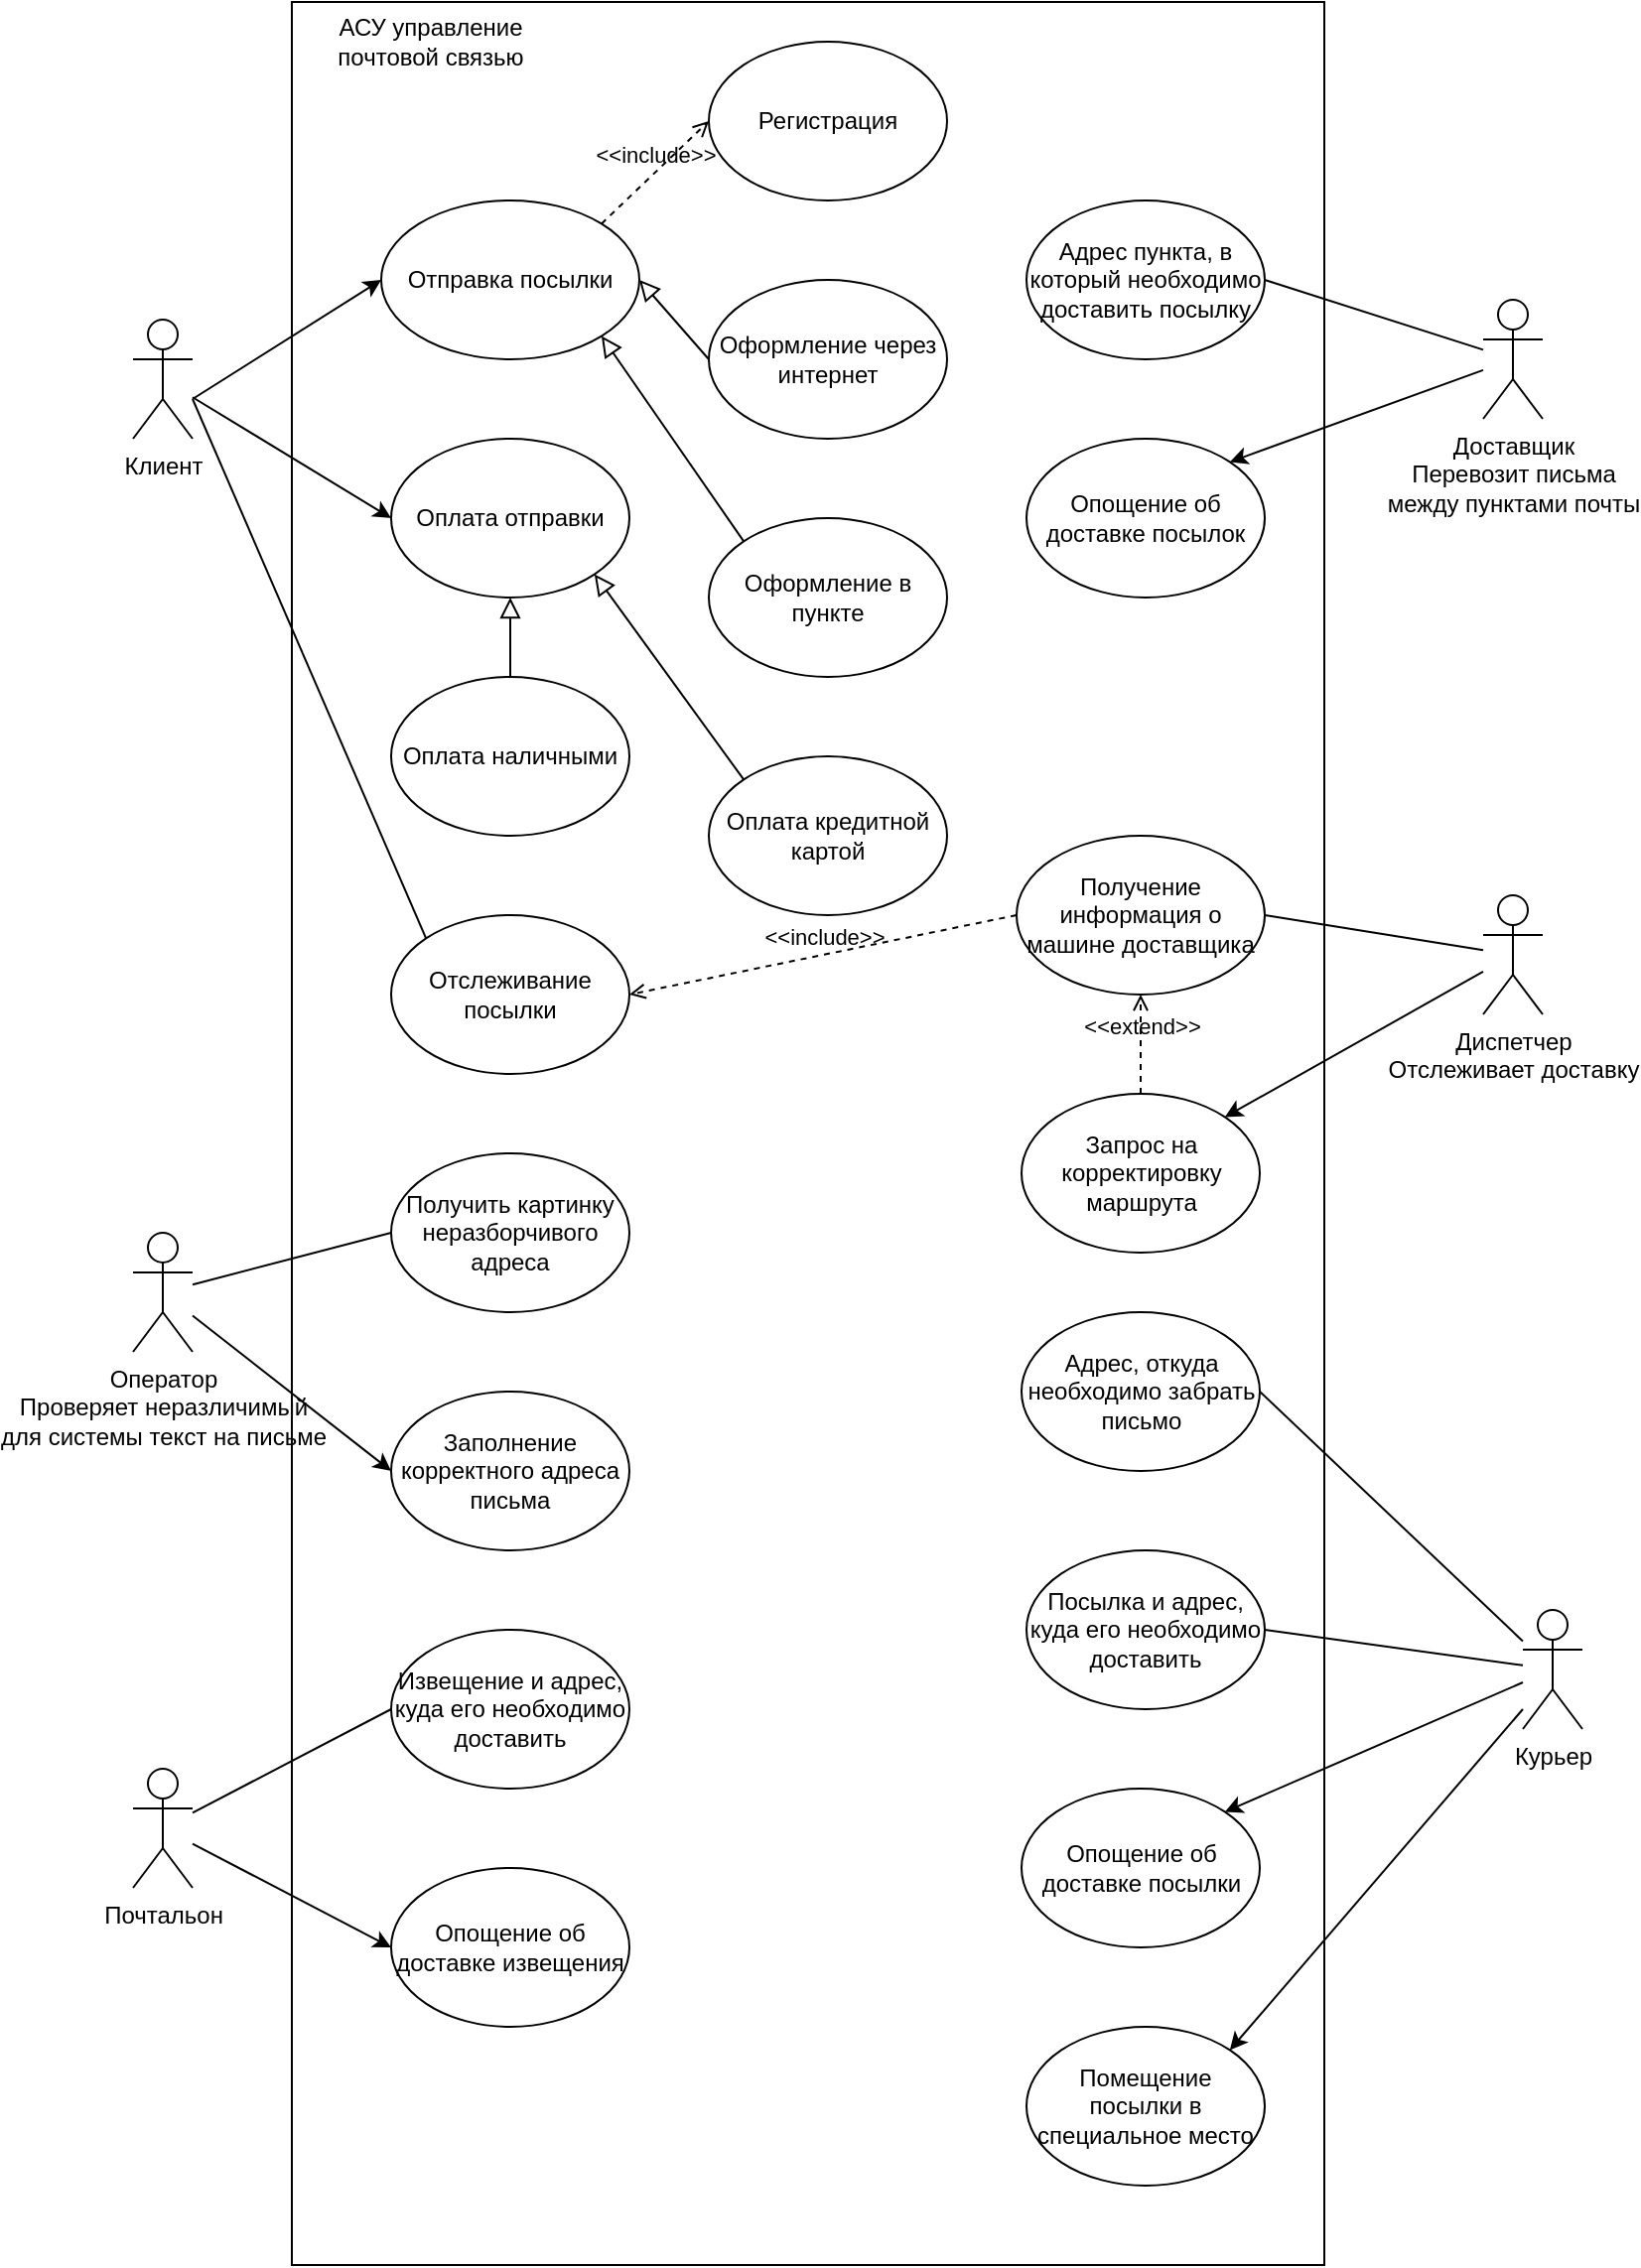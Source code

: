 <mxfile version="20.8.16" type="device"><diagram name="Страница 1" id="CVHaOsbgxStij32LNAK4"><mxGraphModel dx="2048" dy="717" grid="1" gridSize="10" guides="1" tooltips="1" connect="1" arrows="1" fold="1" page="1" pageScale="1" pageWidth="827" pageHeight="1169" math="0" shadow="0"><root><mxCell id="0"/><mxCell id="1" parent="0"/><mxCell id="6eZnhn-iy0bkUFBAQUW7-1" value="Клиент" style="shape=umlActor;verticalLabelPosition=bottom;verticalAlign=top;html=1;" parent="1" vertex="1"><mxGeometry x="-410" y="180" width="30" height="60" as="geometry"/></mxCell><mxCell id="6eZnhn-iy0bkUFBAQUW7-4" value="Доставщик&lt;br&gt;Перевозит письма &lt;br&gt;между пунктами почты" style="shape=umlActor;verticalLabelPosition=bottom;verticalAlign=top;html=1;" parent="1" vertex="1"><mxGeometry x="270" y="170" width="30" height="60" as="geometry"/></mxCell><mxCell id="6eZnhn-iy0bkUFBAQUW7-5" value="Диспетчер&lt;br&gt;Отслеживает доставку" style="shape=umlActor;verticalLabelPosition=bottom;verticalAlign=top;html=1;" parent="1" vertex="1"><mxGeometry x="270" y="470" width="30" height="60" as="geometry"/></mxCell><mxCell id="6eZnhn-iy0bkUFBAQUW7-6" value="Курьер" style="shape=umlActor;verticalLabelPosition=bottom;verticalAlign=top;html=1;" parent="1" vertex="1"><mxGeometry x="290" y="830" width="30" height="60" as="geometry"/></mxCell><mxCell id="6eZnhn-iy0bkUFBAQUW7-7" value="Почтальон" style="shape=umlActor;verticalLabelPosition=bottom;verticalAlign=top;html=1;" parent="1" vertex="1"><mxGeometry x="-410" y="910" width="30" height="60" as="geometry"/></mxCell><mxCell id="6eZnhn-iy0bkUFBAQUW7-8" value="Оператор&lt;br&gt;Проверяет неразличимый&lt;br&gt;для системы текст на письме" style="shape=umlActor;verticalLabelPosition=bottom;verticalAlign=top;html=1;" parent="1" vertex="1"><mxGeometry x="-410" y="640" width="30" height="60" as="geometry"/></mxCell><mxCell id="6eZnhn-iy0bkUFBAQUW7-9" value="" style="html=1;fillColor=none;" parent="1" vertex="1"><mxGeometry x="-330" y="20" width="520" height="1140" as="geometry"/></mxCell><mxCell id="6eZnhn-iy0bkUFBAQUW7-11" value="Отслеживание посылки" style="ellipse;whiteSpace=wrap;html=1;" parent="1" vertex="1"><mxGeometry x="-280" y="480" width="120" height="80" as="geometry"/></mxCell><mxCell id="6eZnhn-iy0bkUFBAQUW7-12" value="Заполнение корректного адреса письма" style="ellipse;whiteSpace=wrap;html=1;" parent="1" vertex="1"><mxGeometry x="-280" y="720" width="120" height="80" as="geometry"/></mxCell><mxCell id="6eZnhn-iy0bkUFBAQUW7-13" value="Запрос на корректировку маршрута" style="ellipse;whiteSpace=wrap;html=1;" parent="1" vertex="1"><mxGeometry x="37.5" y="570" width="120" height="80" as="geometry"/></mxCell><mxCell id="6eZnhn-iy0bkUFBAQUW7-14" value="Адрес пункта, в который необходимо доставить посылку" style="ellipse;whiteSpace=wrap;html=1;" parent="1" vertex="1"><mxGeometry x="40" y="120" width="120" height="80" as="geometry"/></mxCell><mxCell id="6eZnhn-iy0bkUFBAQUW7-16" value="Посылка и адрес, куда его необходимо доставить" style="ellipse;whiteSpace=wrap;html=1;" parent="1" vertex="1"><mxGeometry x="40" y="800" width="120" height="80" as="geometry"/></mxCell><mxCell id="6eZnhn-iy0bkUFBAQUW7-17" value="Адрес, откуда необходимо забрать письмо" style="ellipse;whiteSpace=wrap;html=1;" parent="1" vertex="1"><mxGeometry x="37.5" y="680" width="120" height="80" as="geometry"/></mxCell><mxCell id="6eZnhn-iy0bkUFBAQUW7-18" value="Извещение и адрес, куда его необходимо доставить" style="ellipse;whiteSpace=wrap;html=1;" parent="1" vertex="1"><mxGeometry x="-280" y="840" width="120" height="80" as="geometry"/></mxCell><mxCell id="6eZnhn-iy0bkUFBAQUW7-19" value="Получить картинку неразборчивого адреса" style="ellipse;whiteSpace=wrap;html=1;" parent="1" vertex="1"><mxGeometry x="-280" y="600" width="120" height="80" as="geometry"/></mxCell><mxCell id="6eZnhn-iy0bkUFBAQUW7-21" value="Отправка посылки" style="ellipse;whiteSpace=wrap;html=1;" parent="1" vertex="1"><mxGeometry x="-285" y="120" width="130" height="80" as="geometry"/></mxCell><mxCell id="6eZnhn-iy0bkUFBAQUW7-22" value="Оплата отправки" style="ellipse;whiteSpace=wrap;html=1;" parent="1" vertex="1"><mxGeometry x="-280" y="240" width="120" height="80" as="geometry"/></mxCell><mxCell id="6eZnhn-iy0bkUFBAQUW7-23" value="Оплата наличными" style="ellipse;whiteSpace=wrap;html=1;" parent="1" vertex="1"><mxGeometry x="-280" y="360" width="120" height="80" as="geometry"/></mxCell><mxCell id="6eZnhn-iy0bkUFBAQUW7-24" value="Оплата кредитной картой" style="ellipse;whiteSpace=wrap;html=1;" parent="1" vertex="1"><mxGeometry x="-120" y="400" width="120" height="80" as="geometry"/></mxCell><mxCell id="6eZnhn-iy0bkUFBAQUW7-26" value="Оформление через интернет" style="ellipse;whiteSpace=wrap;html=1;" parent="1" vertex="1"><mxGeometry x="-120" y="160" width="120" height="80" as="geometry"/></mxCell><mxCell id="6eZnhn-iy0bkUFBAQUW7-27" value="Оформление в пункте" style="ellipse;whiteSpace=wrap;html=1;" parent="1" vertex="1"><mxGeometry x="-120" y="280" width="120" height="80" as="geometry"/></mxCell><mxCell id="6eZnhn-iy0bkUFBAQUW7-28" value="Регистрация" style="ellipse;whiteSpace=wrap;html=1;" parent="1" vertex="1"><mxGeometry x="-120" y="40" width="120" height="80" as="geometry"/></mxCell><mxCell id="6eZnhn-iy0bkUFBAQUW7-36" value="&amp;lt;&amp;lt;include&amp;gt;&amp;gt;" style="html=1;verticalAlign=bottom;labelBackgroundColor=none;endArrow=open;endFill=0;dashed=1;rounded=0;exitX=1;exitY=0;exitDx=0;exitDy=0;entryX=0;entryY=0.5;entryDx=0;entryDy=0;" parent="1" source="6eZnhn-iy0bkUFBAQUW7-21" target="6eZnhn-iy0bkUFBAQUW7-28" edge="1"><mxGeometry width="160" relative="1" as="geometry"><mxPoint x="-70" y="230" as="sourcePoint"/><mxPoint x="-50" y="130" as="targetPoint"/></mxGeometry></mxCell><mxCell id="6eZnhn-iy0bkUFBAQUW7-38" value="" style="endArrow=block;html=1;rounded=0;align=center;verticalAlign=bottom;endFill=0;labelBackgroundColor=none;endSize=8;exitX=0.5;exitY=0;exitDx=0;exitDy=0;entryX=0.5;entryY=1;entryDx=0;entryDy=0;" parent="1" source="6eZnhn-iy0bkUFBAQUW7-23" target="6eZnhn-iy0bkUFBAQUW7-22" edge="1"><mxGeometry relative="1" as="geometry"><mxPoint x="50" y="250" as="sourcePoint"/><mxPoint x="210" y="250" as="targetPoint"/><Array as="points"/></mxGeometry></mxCell><mxCell id="6eZnhn-iy0bkUFBAQUW7-39" value="" style="resizable=0;html=1;align=center;verticalAlign=top;labelBackgroundColor=none;" parent="6eZnhn-iy0bkUFBAQUW7-38" connectable="0" vertex="1"><mxGeometry relative="1" as="geometry"/></mxCell><mxCell id="6eZnhn-iy0bkUFBAQUW7-40" value="" style="endArrow=block;html=1;rounded=0;align=center;verticalAlign=bottom;endFill=0;labelBackgroundColor=none;endSize=8;entryX=1;entryY=1;entryDx=0;entryDy=0;exitX=0;exitY=0;exitDx=0;exitDy=0;" parent="1" source="6eZnhn-iy0bkUFBAQUW7-24" target="6eZnhn-iy0bkUFBAQUW7-22" edge="1"><mxGeometry relative="1" as="geometry"><mxPoint x="60.0" y="260" as="sourcePoint"/><mxPoint x="220.0" y="260" as="targetPoint"/><Array as="points"/></mxGeometry></mxCell><mxCell id="6eZnhn-iy0bkUFBAQUW7-41" value="" style="resizable=0;html=1;align=center;verticalAlign=top;labelBackgroundColor=none;" parent="6eZnhn-iy0bkUFBAQUW7-40" connectable="0" vertex="1"><mxGeometry relative="1" as="geometry"/></mxCell><mxCell id="6eZnhn-iy0bkUFBAQUW7-42" value="" style="endArrow=block;html=1;rounded=0;align=center;verticalAlign=bottom;endFill=0;labelBackgroundColor=none;endSize=8;entryX=1;entryY=1;entryDx=0;entryDy=0;exitX=0;exitY=0;exitDx=0;exitDy=0;" parent="1" source="6eZnhn-iy0bkUFBAQUW7-27" target="6eZnhn-iy0bkUFBAQUW7-21" edge="1"><mxGeometry relative="1" as="geometry"><mxPoint x="70.0" y="270" as="sourcePoint"/><mxPoint x="230.0" y="270" as="targetPoint"/><Array as="points"/></mxGeometry></mxCell><mxCell id="6eZnhn-iy0bkUFBAQUW7-43" value="" style="resizable=0;html=1;align=center;verticalAlign=top;labelBackgroundColor=none;" parent="6eZnhn-iy0bkUFBAQUW7-42" connectable="0" vertex="1"><mxGeometry relative="1" as="geometry"/></mxCell><mxCell id="6eZnhn-iy0bkUFBAQUW7-44" value="" style="endArrow=block;html=1;rounded=0;align=center;verticalAlign=bottom;endFill=0;labelBackgroundColor=none;endSize=8;entryX=1;entryY=0.5;entryDx=0;entryDy=0;exitX=0;exitY=0.5;exitDx=0;exitDy=0;" parent="1" source="6eZnhn-iy0bkUFBAQUW7-26" target="6eZnhn-iy0bkUFBAQUW7-21" edge="1"><mxGeometry relative="1" as="geometry"><mxPoint x="80.0" y="280" as="sourcePoint"/><mxPoint x="240.0" y="280" as="targetPoint"/><Array as="points"/></mxGeometry></mxCell><mxCell id="6eZnhn-iy0bkUFBAQUW7-45" value="" style="resizable=0;html=1;align=center;verticalAlign=top;labelBackgroundColor=none;" parent="6eZnhn-iy0bkUFBAQUW7-44" connectable="0" vertex="1"><mxGeometry relative="1" as="geometry"/></mxCell><mxCell id="6eZnhn-iy0bkUFBAQUW7-46" value="" style="endArrow=none;html=1;rounded=0;exitX=0;exitY=0;exitDx=0;exitDy=0;" parent="1" source="6eZnhn-iy0bkUFBAQUW7-11" edge="1"><mxGeometry width="50" height="50" relative="1" as="geometry"><mxPoint x="-290" y="290.59" as="sourcePoint"/><mxPoint x="-380" y="220" as="targetPoint"/></mxGeometry></mxCell><mxCell id="6eZnhn-iy0bkUFBAQUW7-47" value="Получение информация о машине доставщика" style="ellipse;whiteSpace=wrap;html=1;" parent="1" vertex="1"><mxGeometry x="35" y="440" width="125" height="80" as="geometry"/></mxCell><mxCell id="6eZnhn-iy0bkUFBAQUW7-48" value="&amp;lt;&amp;lt;include&amp;gt;&amp;gt;" style="html=1;verticalAlign=bottom;labelBackgroundColor=none;endArrow=open;endFill=0;dashed=1;rounded=0;entryX=1;entryY=0.5;entryDx=0;entryDy=0;exitX=0;exitY=0.5;exitDx=0;exitDy=0;" parent="1" source="6eZnhn-iy0bkUFBAQUW7-47" target="6eZnhn-iy0bkUFBAQUW7-11" edge="1"><mxGeometry width="160" relative="1" as="geometry"><mxPoint x="-220" y="280" as="sourcePoint"/><mxPoint x="-60" y="280" as="targetPoint"/></mxGeometry></mxCell><mxCell id="6eZnhn-iy0bkUFBAQUW7-51" value="" style="endArrow=classic;html=1;rounded=0;entryX=0;entryY=0.5;entryDx=0;entryDy=0;" parent="1" target="6eZnhn-iy0bkUFBAQUW7-21" edge="1"><mxGeometry width="50" height="50" relative="1" as="geometry"><mxPoint x="-380" y="220" as="sourcePoint"/><mxPoint x="-340" y="150" as="targetPoint"/></mxGeometry></mxCell><mxCell id="6eZnhn-iy0bkUFBAQUW7-52" value="" style="endArrow=classic;html=1;rounded=0;entryX=0;entryY=0.5;entryDx=0;entryDy=0;" parent="1" source="6eZnhn-iy0bkUFBAQUW7-1" target="6eZnhn-iy0bkUFBAQUW7-22" edge="1"><mxGeometry width="50" height="50" relative="1" as="geometry"><mxPoint x="-370" y="210" as="sourcePoint"/><mxPoint x="-390" y="320" as="targetPoint"/></mxGeometry></mxCell><mxCell id="6eZnhn-iy0bkUFBAQUW7-53" value="" style="endArrow=none;html=1;rounded=0;exitX=1;exitY=0.5;exitDx=0;exitDy=0;" parent="1" source="6eZnhn-iy0bkUFBAQUW7-47" target="6eZnhn-iy0bkUFBAQUW7-5" edge="1"><mxGeometry width="50" height="50" relative="1" as="geometry"><mxPoint x="160" y="410" as="sourcePoint"/><mxPoint x="210" y="360" as="targetPoint"/></mxGeometry></mxCell><mxCell id="6eZnhn-iy0bkUFBAQUW7-56" value="" style="endArrow=classic;html=1;rounded=0;entryX=1;entryY=0;entryDx=0;entryDy=0;" parent="1" source="6eZnhn-iy0bkUFBAQUW7-5" target="6eZnhn-iy0bkUFBAQUW7-13" edge="1"><mxGeometry width="50" height="50" relative="1" as="geometry"><mxPoint x="-360" y="240" as="sourcePoint"/><mxPoint x="-270" y="300" as="targetPoint"/></mxGeometry></mxCell><mxCell id="6eZnhn-iy0bkUFBAQUW7-57" value="Опощение об доставке посылок" style="ellipse;whiteSpace=wrap;html=1;" parent="1" vertex="1"><mxGeometry x="40" y="240" width="120" height="80" as="geometry"/></mxCell><mxCell id="6eZnhn-iy0bkUFBAQUW7-58" value="" style="endArrow=none;html=1;rounded=0;exitX=1;exitY=0.5;exitDx=0;exitDy=0;" parent="1" source="6eZnhn-iy0bkUFBAQUW7-14" target="6eZnhn-iy0bkUFBAQUW7-4" edge="1"><mxGeometry width="50" height="50" relative="1" as="geometry"><mxPoint x="200" y="130" as="sourcePoint"/><mxPoint x="250" y="80" as="targetPoint"/></mxGeometry></mxCell><mxCell id="6eZnhn-iy0bkUFBAQUW7-59" value="" style="endArrow=classic;html=1;rounded=0;entryX=1;entryY=0;entryDx=0;entryDy=0;" parent="1" source="6eZnhn-iy0bkUFBAQUW7-4" target="6eZnhn-iy0bkUFBAQUW7-57" edge="1"><mxGeometry width="50" height="50" relative="1" as="geometry"><mxPoint x="200" y="390" as="sourcePoint"/><mxPoint x="250" y="340" as="targetPoint"/></mxGeometry></mxCell><mxCell id="6eZnhn-iy0bkUFBAQUW7-60" value="" style="endArrow=classic;html=1;rounded=0;entryX=0;entryY=0.5;entryDx=0;entryDy=0;" parent="1" source="6eZnhn-iy0bkUFBAQUW7-8" target="6eZnhn-iy0bkUFBAQUW7-12" edge="1"><mxGeometry width="50" height="50" relative="1" as="geometry"><mxPoint x="-370" y="800" as="sourcePoint"/><mxPoint x="-340" y="640" as="targetPoint"/></mxGeometry></mxCell><mxCell id="6eZnhn-iy0bkUFBAQUW7-61" value="" style="endArrow=none;html=1;rounded=0;entryX=0;entryY=0.5;entryDx=0;entryDy=0;" parent="1" source="6eZnhn-iy0bkUFBAQUW7-8" target="6eZnhn-iy0bkUFBAQUW7-19" edge="1"><mxGeometry width="50" height="50" relative="1" as="geometry"><mxPoint x="-370" y="790" as="sourcePoint"/><mxPoint x="-320" y="730" as="targetPoint"/></mxGeometry></mxCell><mxCell id="6eZnhn-iy0bkUFBAQUW7-62" value="Опощение об доставке извещения" style="ellipse;whiteSpace=wrap;html=1;" parent="1" vertex="1"><mxGeometry x="-280" y="960" width="120" height="80" as="geometry"/></mxCell><mxCell id="6eZnhn-iy0bkUFBAQUW7-63" value="" style="endArrow=classic;html=1;rounded=0;entryX=0;entryY=0.5;entryDx=0;entryDy=0;" parent="1" source="6eZnhn-iy0bkUFBAQUW7-7" target="6eZnhn-iy0bkUFBAQUW7-62" edge="1"><mxGeometry width="50" height="50" relative="1" as="geometry"><mxPoint x="-85" y="980" as="sourcePoint"/><mxPoint x="-45" y="810" as="targetPoint"/></mxGeometry></mxCell><mxCell id="6eZnhn-iy0bkUFBAQUW7-64" value="" style="endArrow=none;html=1;rounded=0;exitX=0;exitY=0.5;exitDx=0;exitDy=0;" parent="1" source="6eZnhn-iy0bkUFBAQUW7-18" target="6eZnhn-iy0bkUFBAQUW7-7" edge="1"><mxGeometry width="50" height="50" relative="1" as="geometry"><mxPoint x="-105" y="880" as="sourcePoint"/><mxPoint x="-55" y="830" as="targetPoint"/></mxGeometry></mxCell><mxCell id="6eZnhn-iy0bkUFBAQUW7-65" value="" style="endArrow=classic;html=1;rounded=0;entryX=1;entryY=0;entryDx=0;entryDy=0;" parent="1" source="6eZnhn-iy0bkUFBAQUW7-6" target="6eZnhn-iy0bkUFBAQUW7-66" edge="1"><mxGeometry width="50" height="50" relative="1" as="geometry"><mxPoint x="210" y="930" as="sourcePoint"/><mxPoint x="260" y="880" as="targetPoint"/></mxGeometry></mxCell><mxCell id="6eZnhn-iy0bkUFBAQUW7-66" value="Опощение об доставке посылки" style="ellipse;whiteSpace=wrap;html=1;" parent="1" vertex="1"><mxGeometry x="37.5" y="920" width="120" height="80" as="geometry"/></mxCell><mxCell id="6eZnhn-iy0bkUFBAQUW7-67" value="" style="endArrow=none;html=1;rounded=0;exitX=1;exitY=0.5;exitDx=0;exitDy=0;" parent="1" source="6eZnhn-iy0bkUFBAQUW7-17" target="6eZnhn-iy0bkUFBAQUW7-6" edge="1"><mxGeometry width="50" height="50" relative="1" as="geometry"><mxPoint x="240" y="780" as="sourcePoint"/><mxPoint x="290" y="730" as="targetPoint"/></mxGeometry></mxCell><mxCell id="6eZnhn-iy0bkUFBAQUW7-68" value="" style="endArrow=none;html=1;rounded=0;exitX=1;exitY=0.5;exitDx=0;exitDy=0;" parent="1" source="6eZnhn-iy0bkUFBAQUW7-16" target="6eZnhn-iy0bkUFBAQUW7-6" edge="1"><mxGeometry width="50" height="50" relative="1" as="geometry"><mxPoint x="250" y="790" as="sourcePoint"/><mxPoint x="280" y="880" as="targetPoint"/></mxGeometry></mxCell><mxCell id="6eZnhn-iy0bkUFBAQUW7-69" value="Помещение &lt;br&gt;посылки в специальное место" style="ellipse;whiteSpace=wrap;html=1;" parent="1" vertex="1"><mxGeometry x="40" y="1040" width="120" height="80" as="geometry"/></mxCell><mxCell id="6eZnhn-iy0bkUFBAQUW7-70" value="" style="endArrow=classic;html=1;rounded=0;entryX=1;entryY=0;entryDx=0;entryDy=0;" parent="1" target="6eZnhn-iy0bkUFBAQUW7-69" edge="1"><mxGeometry width="50" height="50" relative="1" as="geometry"><mxPoint x="290" y="880" as="sourcePoint"/><mxPoint x="290" y="1010" as="targetPoint"/></mxGeometry></mxCell><mxCell id="6eZnhn-iy0bkUFBAQUW7-71" value="АСУ управление почтовой связью" style="text;html=1;strokeColor=none;fillColor=none;align=center;verticalAlign=middle;whiteSpace=wrap;rounded=0;" parent="1" vertex="1"><mxGeometry x="-320" y="30" width="120" height="20" as="geometry"/></mxCell><mxCell id="0znRs3Q0RFyVaJT3qAG--1" value="&amp;lt;&amp;lt;extend&amp;gt;&amp;gt;" style="html=1;verticalAlign=bottom;labelBackgroundColor=none;endArrow=open;endFill=0;dashed=1;rounded=0;entryX=0.5;entryY=1;entryDx=0;entryDy=0;exitX=0.5;exitY=0;exitDx=0;exitDy=0;" parent="1" source="6eZnhn-iy0bkUFBAQUW7-13" target="6eZnhn-iy0bkUFBAQUW7-47" edge="1"><mxGeometry width="160" relative="1" as="geometry"><mxPoint x="390" y="660" as="sourcePoint"/><mxPoint x="-30" y="440" as="targetPoint"/></mxGeometry></mxCell></root></mxGraphModel></diagram></mxfile>